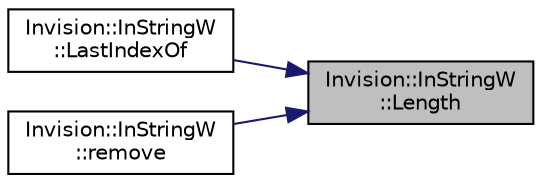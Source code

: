 digraph "Invision::InStringW::Length"
{
 // LATEX_PDF_SIZE
  edge [fontname="Helvetica",fontsize="10",labelfontname="Helvetica",labelfontsize="10"];
  node [fontname="Helvetica",fontsize="10",shape=record];
  rankdir="RL";
  Node1 [label="Invision::InStringW\l::Length",height=0.2,width=0.4,color="black", fillcolor="grey75", style="filled", fontcolor="black",tooltip=" "];
  Node1 -> Node2 [dir="back",color="midnightblue",fontsize="10",style="solid",fontname="Helvetica"];
  Node2 [label="Invision::InStringW\l::LastIndexOf",height=0.2,width=0.4,color="black", fillcolor="white", style="filled",URL="$class_invision_1_1_in_string_w.html#a33f8b72cad4cdf3fba870e8fe63fb1ec",tooltip=" "];
  Node1 -> Node3 [dir="back",color="midnightblue",fontsize="10",style="solid",fontname="Helvetica"];
  Node3 [label="Invision::InStringW\l::remove",height=0.2,width=0.4,color="black", fillcolor="white", style="filled",URL="$class_invision_1_1_in_string_w.html#a331c593e69b8c1dbb474abe5a39254f6",tooltip=" "];
}
